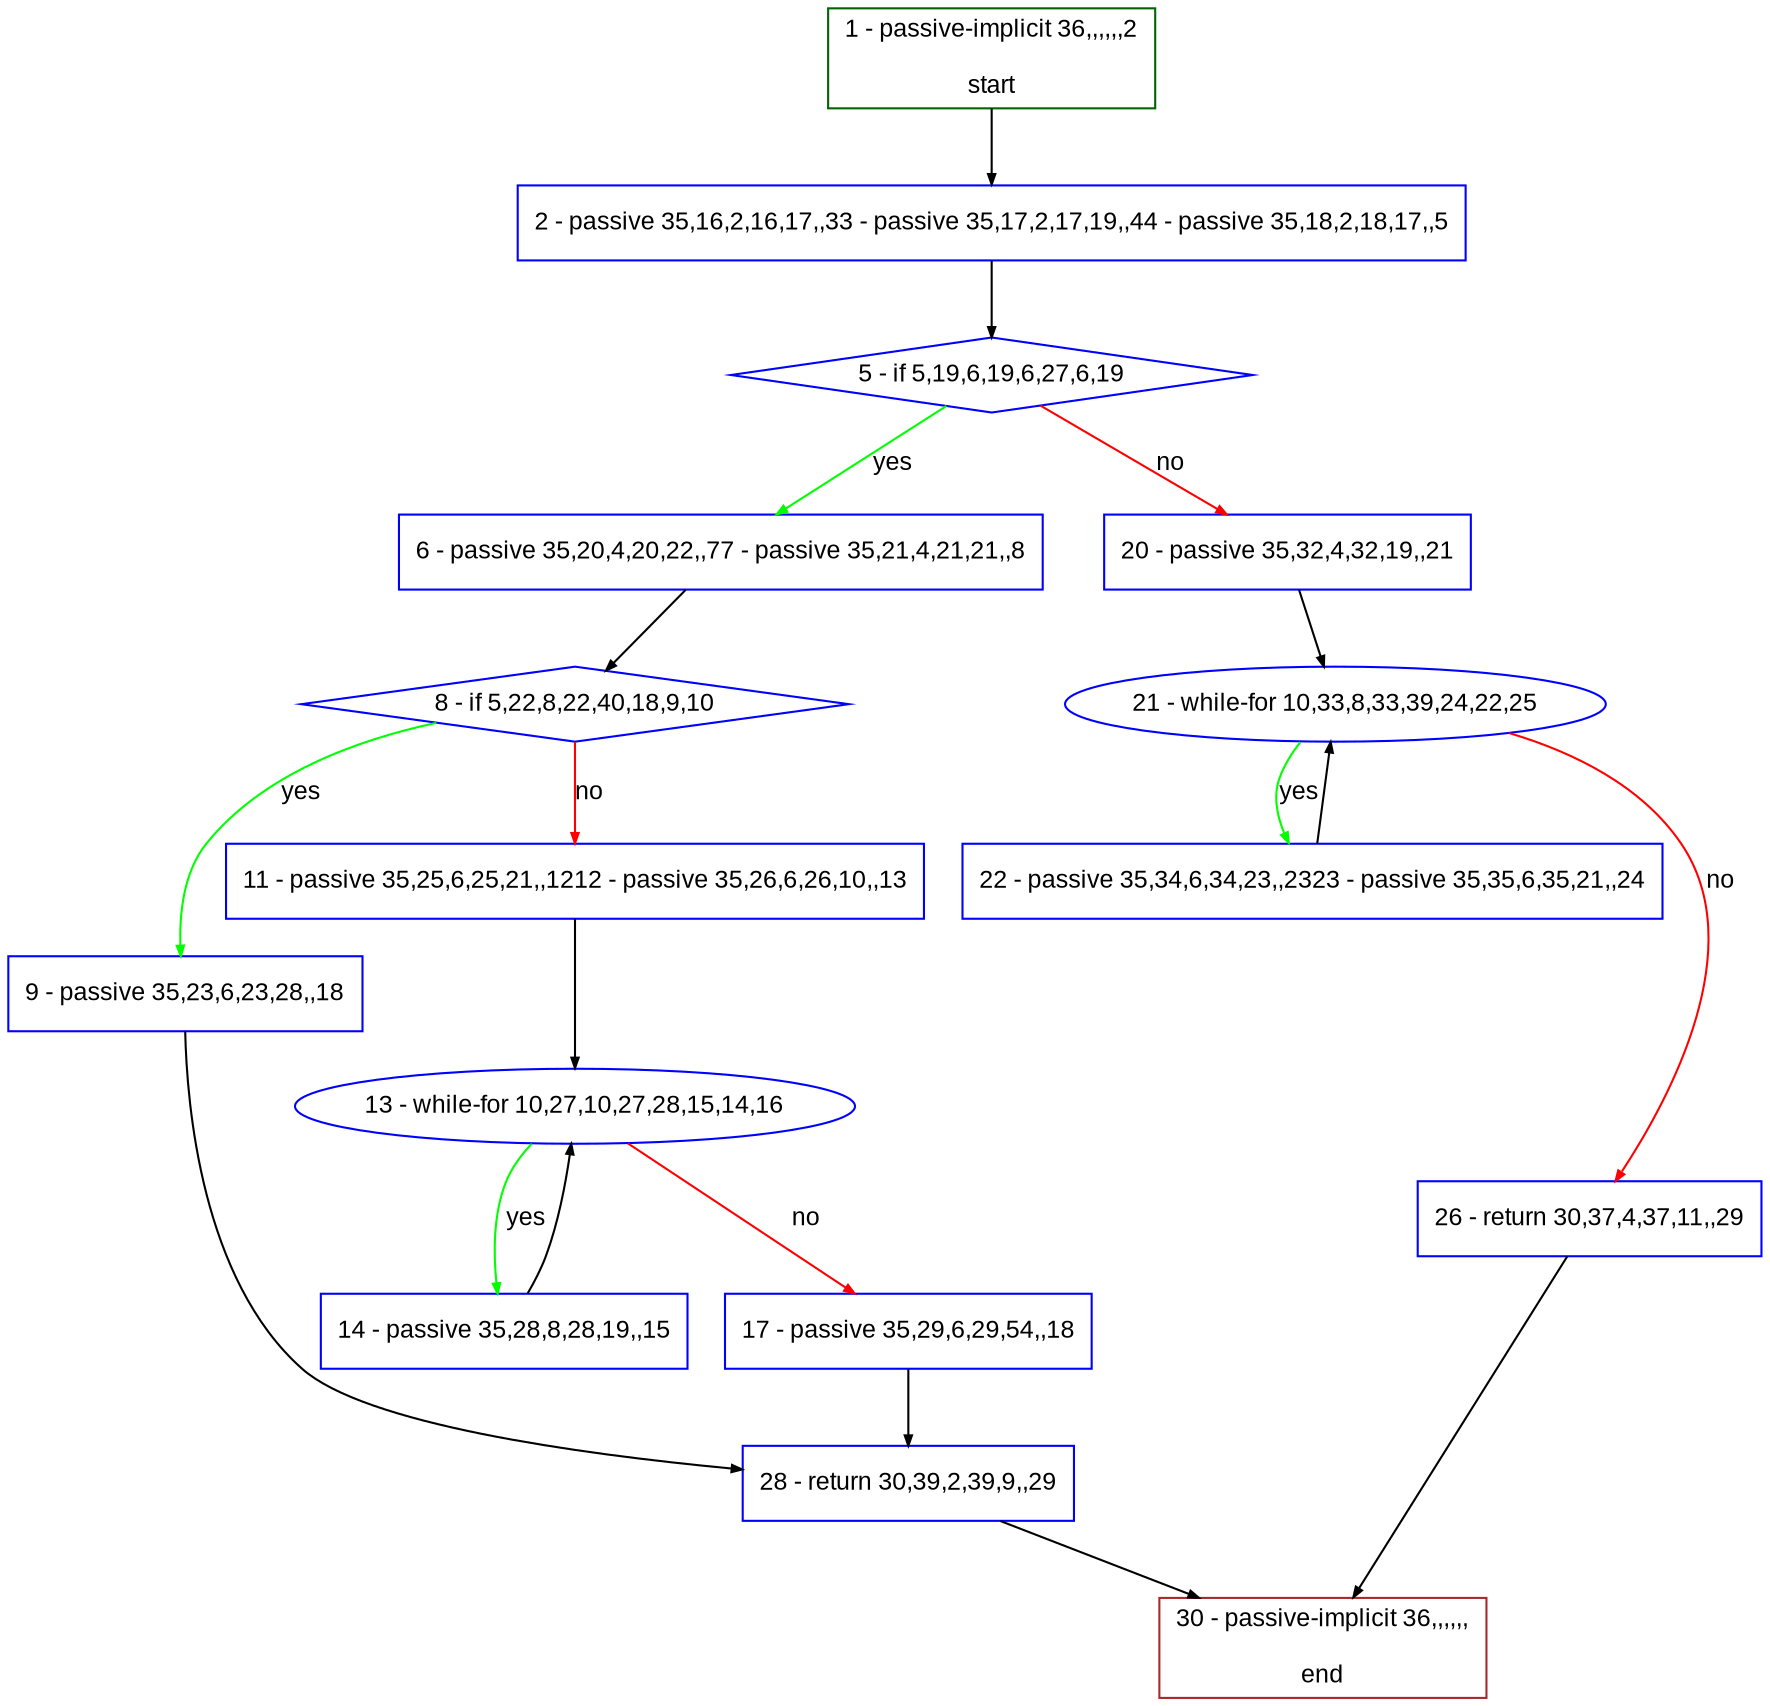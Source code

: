 digraph "" {
  graph [pack="true", label="", fontsize="12", packmode="clust", fontname="Arial", fillcolor="#FFFFCC", bgcolor="white", style="rounded,filled", compound="true"];
  node [node_initialized="no", label="", color="grey", fontsize="12", fillcolor="white", fontname="Arial", style="filled", shape="rectangle", compound="true", fixedsize="false"];
  edge [fontcolor="black", arrowhead="normal", arrowtail="none", arrowsize="0.5", ltail="", label="", color="black", fontsize="12", lhead="", fontname="Arial", dir="forward", compound="true"];
  __N1 [label="2 - passive 35,16,2,16,17,,33 - passive 35,17,2,17,19,,44 - passive 35,18,2,18,17,,5", color="#0000ff", fillcolor="#ffffff", style="filled", shape="box"];
  __N2 [label="1 - passive-implicit 36,,,,,,2\n\nstart", color="#006400", fillcolor="#ffffff", style="filled", shape="box"];
  __N3 [label="5 - if 5,19,6,19,6,27,6,19", color="#0000ff", fillcolor="#ffffff", style="filled", shape="diamond"];
  __N4 [label="6 - passive 35,20,4,20,22,,77 - passive 35,21,4,21,21,,8", color="#0000ff", fillcolor="#ffffff", style="filled", shape="box"];
  __N5 [label="20 - passive 35,32,4,32,19,,21", color="#0000ff", fillcolor="#ffffff", style="filled", shape="box"];
  __N6 [label="8 - if 5,22,8,22,40,18,9,10", color="#0000ff", fillcolor="#ffffff", style="filled", shape="diamond"];
  __N7 [label="9 - passive 35,23,6,23,28,,18", color="#0000ff", fillcolor="#ffffff", style="filled", shape="box"];
  __N8 [label="11 - passive 35,25,6,25,21,,1212 - passive 35,26,6,26,10,,13", color="#0000ff", fillcolor="#ffffff", style="filled", shape="box"];
  __N9 [label="28 - return 30,39,2,39,9,,29", color="#0000ff", fillcolor="#ffffff", style="filled", shape="box"];
  __N10 [label="13 - while-for 10,27,10,27,28,15,14,16", color="#0000ff", fillcolor="#ffffff", style="filled", shape="oval"];
  __N11 [label="14 - passive 35,28,8,28,19,,15", color="#0000ff", fillcolor="#ffffff", style="filled", shape="box"];
  __N12 [label="17 - passive 35,29,6,29,54,,18", color="#0000ff", fillcolor="#ffffff", style="filled", shape="box"];
  __N13 [label="21 - while-for 10,33,8,33,39,24,22,25", color="#0000ff", fillcolor="#ffffff", style="filled", shape="oval"];
  __N14 [label="22 - passive 35,34,6,34,23,,2323 - passive 35,35,6,35,21,,24", color="#0000ff", fillcolor="#ffffff", style="filled", shape="box"];
  __N15 [label="26 - return 30,37,4,37,11,,29", color="#0000ff", fillcolor="#ffffff", style="filled", shape="box"];
  __N16 [label="30 - passive-implicit 36,,,,,,\n\nend", color="#a52a2a", fillcolor="#ffffff", style="filled", shape="box"];
  __N2 -> __N1 [arrowhead="normal", arrowtail="none", color="#000000", label="", dir="forward"];
  __N1 -> __N3 [arrowhead="normal", arrowtail="none", color="#000000", label="", dir="forward"];
  __N3 -> __N4 [arrowhead="normal", arrowtail="none", color="#00ff00", label="yes", dir="forward"];
  __N3 -> __N5 [arrowhead="normal", arrowtail="none", color="#ff0000", label="no", dir="forward"];
  __N4 -> __N6 [arrowhead="normal", arrowtail="none", color="#000000", label="", dir="forward"];
  __N6 -> __N7 [arrowhead="normal", arrowtail="none", color="#00ff00", label="yes", dir="forward"];
  __N6 -> __N8 [arrowhead="normal", arrowtail="none", color="#ff0000", label="no", dir="forward"];
  __N7 -> __N9 [arrowhead="normal", arrowtail="none", color="#000000", label="", dir="forward"];
  __N8 -> __N10 [arrowhead="normal", arrowtail="none", color="#000000", label="", dir="forward"];
  __N10 -> __N11 [arrowhead="normal", arrowtail="none", color="#00ff00", label="yes", dir="forward"];
  __N11 -> __N10 [arrowhead="normal", arrowtail="none", color="#000000", label="", dir="forward"];
  __N10 -> __N12 [arrowhead="normal", arrowtail="none", color="#ff0000", label="no", dir="forward"];
  __N12 -> __N9 [arrowhead="normal", arrowtail="none", color="#000000", label="", dir="forward"];
  __N5 -> __N13 [arrowhead="normal", arrowtail="none", color="#000000", label="", dir="forward"];
  __N13 -> __N14 [arrowhead="normal", arrowtail="none", color="#00ff00", label="yes", dir="forward"];
  __N14 -> __N13 [arrowhead="normal", arrowtail="none", color="#000000", label="", dir="forward"];
  __N13 -> __N15 [arrowhead="normal", arrowtail="none", color="#ff0000", label="no", dir="forward"];
  __N15 -> __N16 [arrowhead="normal", arrowtail="none", color="#000000", label="", dir="forward"];
  __N9 -> __N16 [arrowhead="normal", arrowtail="none", color="#000000", label="", dir="forward"];
}
